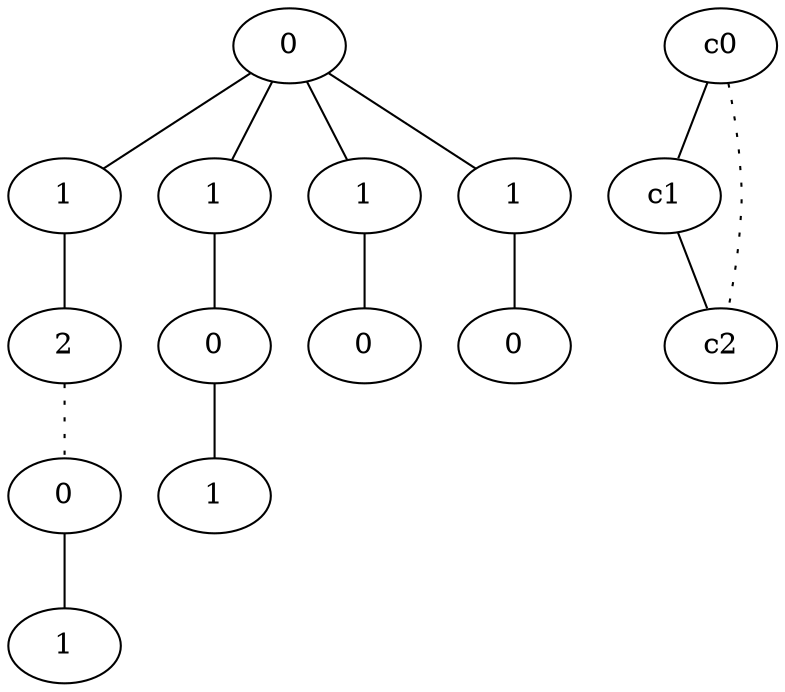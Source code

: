 graph {
a0[label=0];
a1[label=1];
a2[label=2];
a3[label=0];
a4[label=1];
a5[label=1];
a6[label=0];
a7[label=1];
a8[label=1];
a9[label=0];
a10[label=1];
a11[label=0];
a0 -- a1;
a0 -- a5;
a0 -- a8;
a0 -- a10;
a1 -- a2;
a2 -- a3 [style=dotted];
a3 -- a4;
a5 -- a6;
a6 -- a7;
a8 -- a9;
a10 -- a11;
c0 -- c1;
c0 -- c2 [style=dotted];
c1 -- c2;
}
